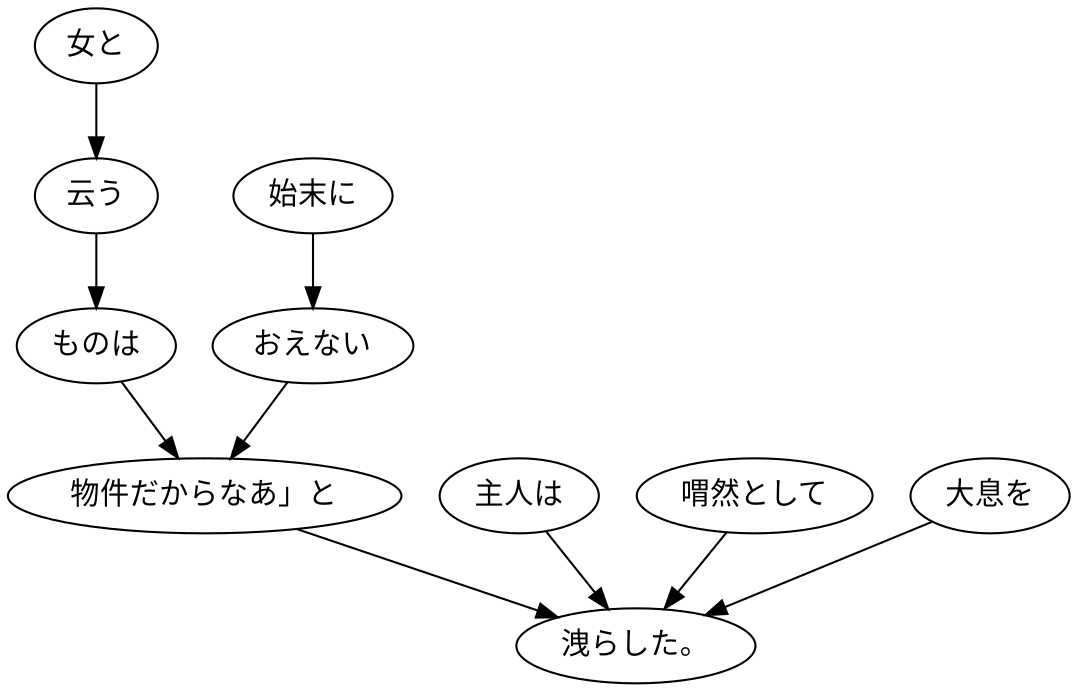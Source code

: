 digraph graph7851 {
	node0 [label="女と"];
	node1 [label="云う"];
	node2 [label="ものは"];
	node3 [label="始末に"];
	node4 [label="おえない"];
	node5 [label="物件だからなあ」と"];
	node6 [label="主人は"];
	node7 [label="喟然として"];
	node8 [label="大息を"];
	node9 [label="洩らした。"];
	node0 -> node1;
	node1 -> node2;
	node2 -> node5;
	node3 -> node4;
	node4 -> node5;
	node5 -> node9;
	node6 -> node9;
	node7 -> node9;
	node8 -> node9;
}
